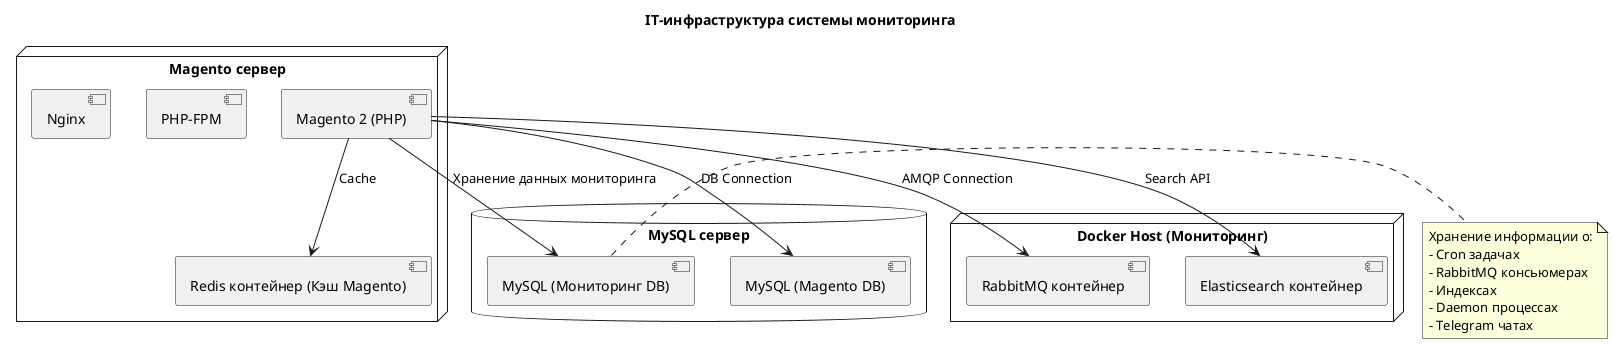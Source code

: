 @startuml
title IT-инфраструктура системы мониторинга

node "Magento сервер" {
  component [Magento 2 (PHP)]
  component [PHP-FPM]
  component [Nginx]
  component [Redis контейнер (Кэш Magento)]
}

node "Docker Host (Мониторинг)" {
  component [RabbitMQ контейнер]
  component [Elasticsearch контейнер]
}

database "MySQL сервер" {
  [MySQL (Magento DB)]
  [MySQL (Мониторинг DB)]
}

[Magento 2 (PHP)] --> [MySQL (Magento DB)] : DB Connection
[Magento 2 (PHP)] --> [MySQL (Мониторинг DB)] : Хранение данных мониторинга
[Magento 2 (PHP)] --> [RabbitMQ контейнер] : AMQP Connection
[Magento 2 (PHP)] --> [Redis контейнер (Кэш Magento)] : Cache
[Magento 2 (PHP)] --> [Elasticsearch контейнер] : Search API

note right of [MySQL (Мониторинг DB)]
  Хранение информации о:
  - Cron задачах
  - RabbitMQ консьюмерах
  - Индексах
  - Daemon процессах
  - Telegram чатах
end note
@enduml 